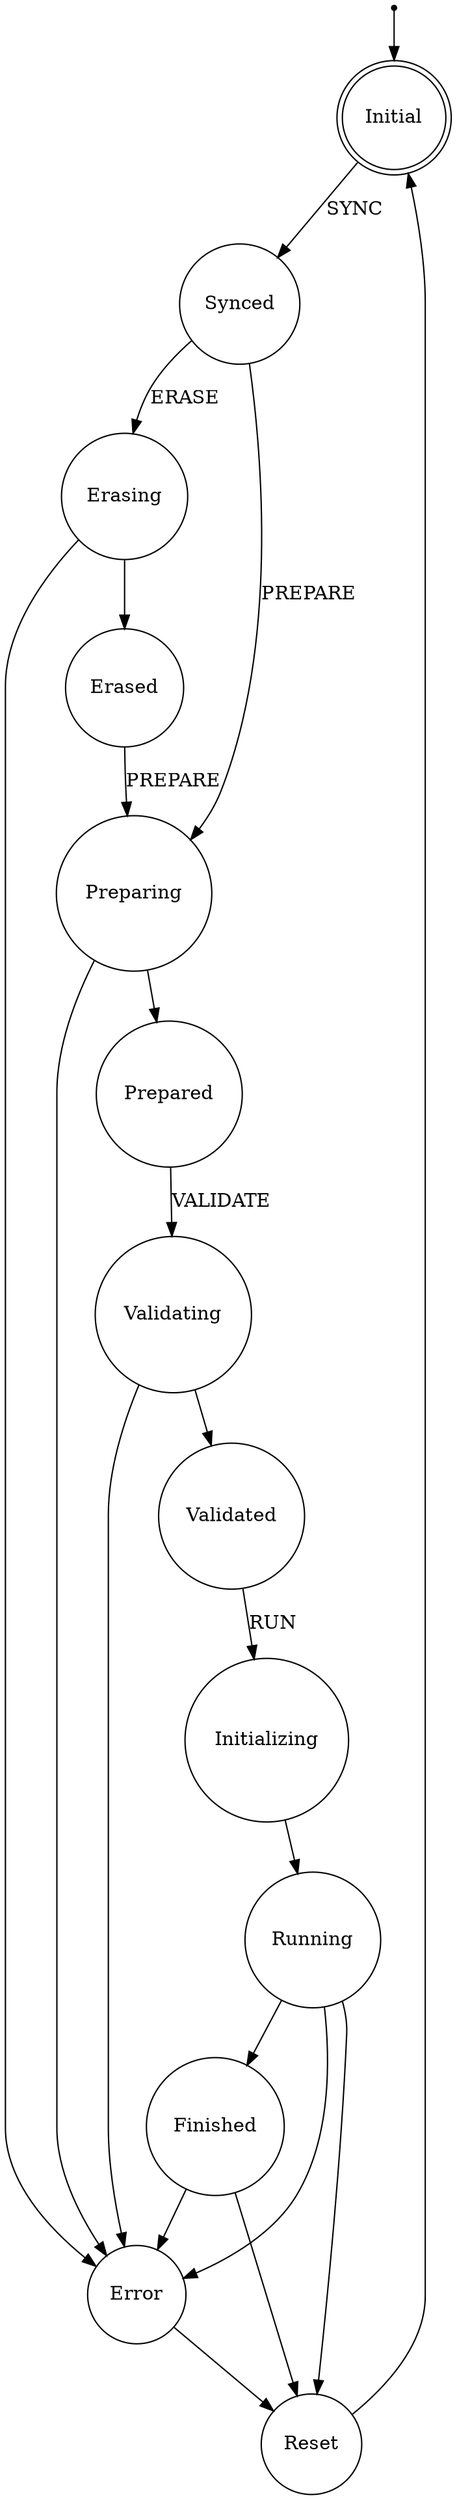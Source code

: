 digraph subject_init_fsm {
	node [shape = doublecircle]; Initial;
	node [shape = point ]; Start

	node [shape = circle];
	Start        -> Initial;
	Initial      -> Synced       [ label = "SYNC" ];
	Synced       -> Erasing      [ label = "ERASE" ];
	Erasing      -> Erased;
	Erased       -> Preparing    [ label = "PREPARE" ];
	Synced       -> Preparing    [ label = "PREPARE" ];
	Preparing    -> Prepared;
	Prepared     -> Validating   [ label = "VALIDATE" ];
	Validating   -> Validated;
	Validated    -> Initializing [ label = "RUN"];
	Initializing -> Running;
	Running      -> Finished;
	Erasing      -> Error;
	Preparing    -> Error;
	Validating   -> Error;
	Running      -> Error;
	Finished     -> Error;
	Error        -> Reset;
	Running      -> Reset;
	Finished     -> Reset;
	Reset        -> Initial;
}
